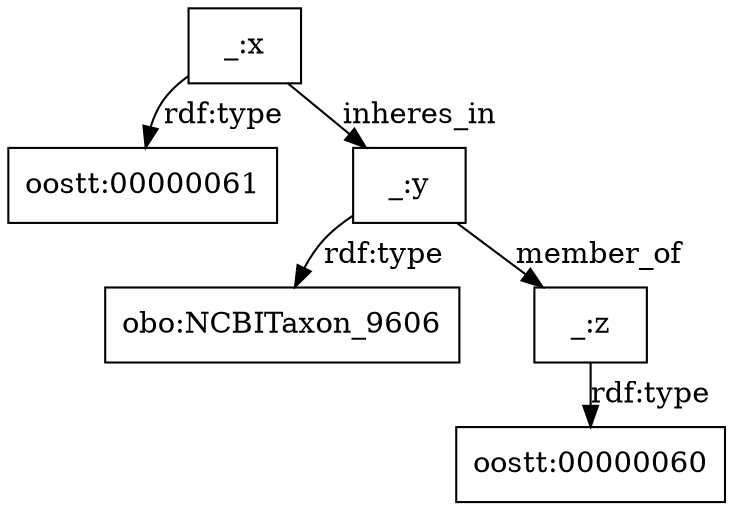 digraph g { node [shape=rectangle];
graph [splines=true, nodesep=.5, ranksep=0, overlap=false];
"_:x" -> "oostt:00000061" [label="rdf:type"]
"_:x" -> "_:y" [label="inheres_in"]
"_:y" -> "obo:NCBITaxon_9606" [label="rdf:type"]
"_:y" -> "_:z" [label="member_of"]
"_:z" -> "oostt:00000060" [label="rdf:type"]
}